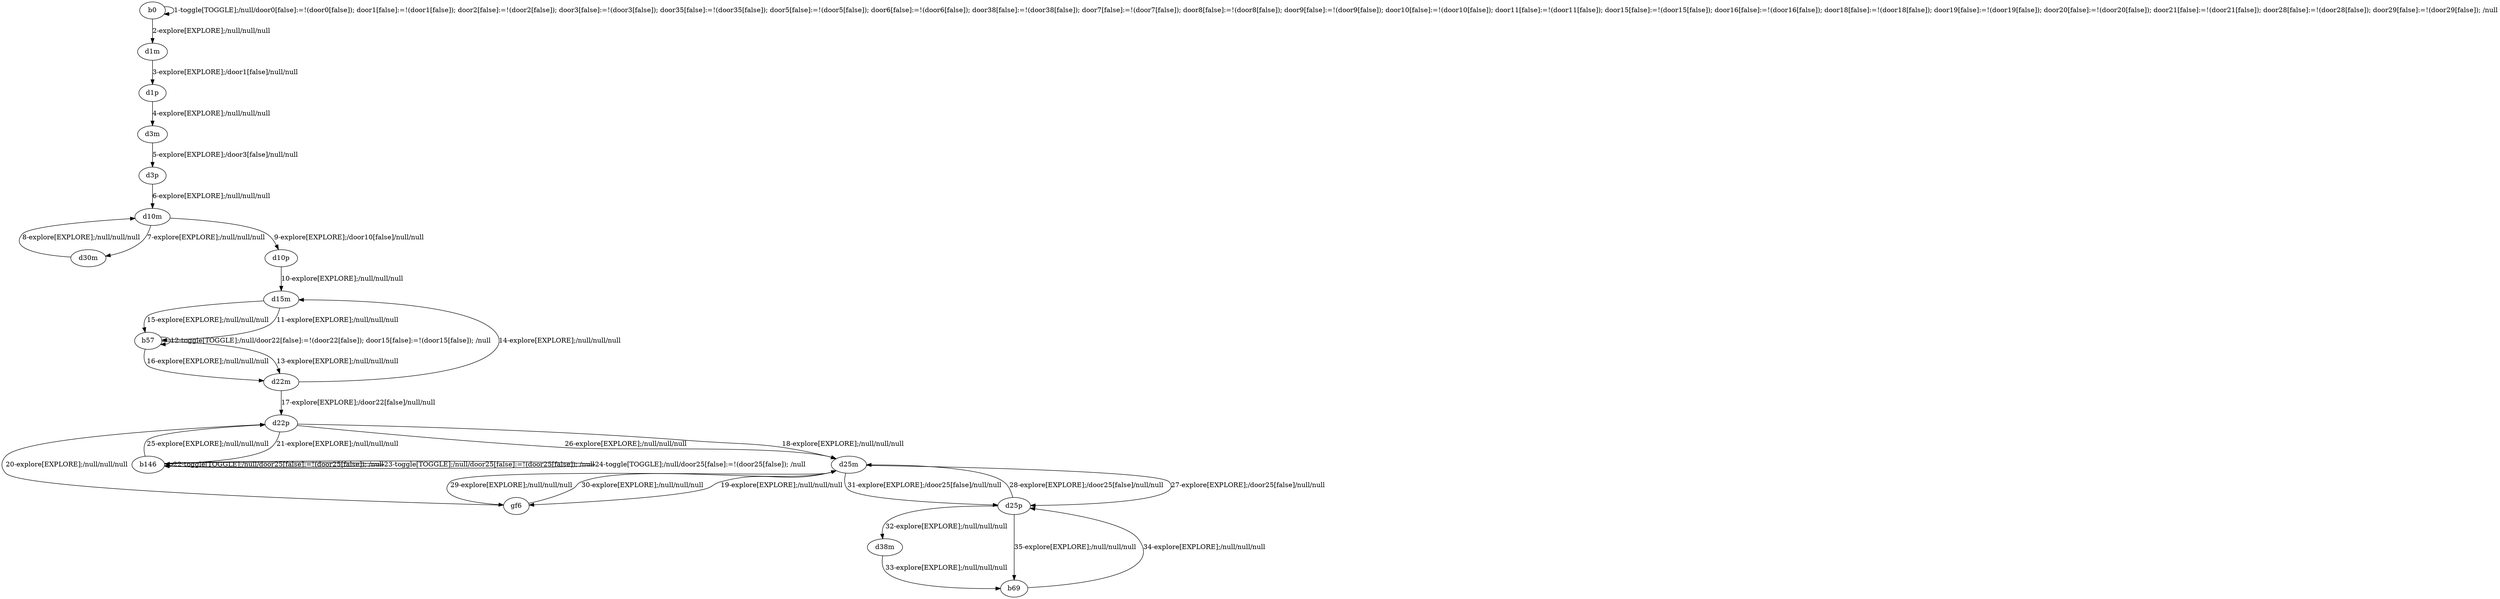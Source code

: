 # Total number of goals covered by this test: 1
# d25p --> b69

digraph g {
"b0" -> "b0" [label = "1-toggle[TOGGLE];/null/door0[false]:=!(door0[false]); door1[false]:=!(door1[false]); door2[false]:=!(door2[false]); door3[false]:=!(door3[false]); door35[false]:=!(door35[false]); door5[false]:=!(door5[false]); door6[false]:=!(door6[false]); door38[false]:=!(door38[false]); door7[false]:=!(door7[false]); door8[false]:=!(door8[false]); door9[false]:=!(door9[false]); door10[false]:=!(door10[false]); door11[false]:=!(door11[false]); door15[false]:=!(door15[false]); door16[false]:=!(door16[false]); door18[false]:=!(door18[false]); door19[false]:=!(door19[false]); door20[false]:=!(door20[false]); door21[false]:=!(door21[false]); door28[false]:=!(door28[false]); door29[false]:=!(door29[false]); /null"];
"b0" -> "d1m" [label = "2-explore[EXPLORE];/null/null/null"];
"d1m" -> "d1p" [label = "3-explore[EXPLORE];/door1[false]/null/null"];
"d1p" -> "d3m" [label = "4-explore[EXPLORE];/null/null/null"];
"d3m" -> "d3p" [label = "5-explore[EXPLORE];/door3[false]/null/null"];
"d3p" -> "d10m" [label = "6-explore[EXPLORE];/null/null/null"];
"d10m" -> "d30m" [label = "7-explore[EXPLORE];/null/null/null"];
"d30m" -> "d10m" [label = "8-explore[EXPLORE];/null/null/null"];
"d10m" -> "d10p" [label = "9-explore[EXPLORE];/door10[false]/null/null"];
"d10p" -> "d15m" [label = "10-explore[EXPLORE];/null/null/null"];
"d15m" -> "b57" [label = "11-explore[EXPLORE];/null/null/null"];
"b57" -> "b57" [label = "12-toggle[TOGGLE];/null/door22[false]:=!(door22[false]); door15[false]:=!(door15[false]); /null"];
"b57" -> "d22m" [label = "13-explore[EXPLORE];/null/null/null"];
"d22m" -> "d15m" [label = "14-explore[EXPLORE];/null/null/null"];
"d15m" -> "b57" [label = "15-explore[EXPLORE];/null/null/null"];
"b57" -> "d22m" [label = "16-explore[EXPLORE];/null/null/null"];
"d22m" -> "d22p" [label = "17-explore[EXPLORE];/door22[false]/null/null"];
"d22p" -> "d25m" [label = "18-explore[EXPLORE];/null/null/null"];
"d25m" -> "gf6" [label = "19-explore[EXPLORE];/null/null/null"];
"gf6" -> "d22p" [label = "20-explore[EXPLORE];/null/null/null"];
"d22p" -> "b146" [label = "21-explore[EXPLORE];/null/null/null"];
"b146" -> "b146" [label = "22-toggle[TOGGLE];/null/door25[false]:=!(door25[false]); /null"];
"b146" -> "b146" [label = "23-toggle[TOGGLE];/null/door25[false]:=!(door25[false]); /null"];
"b146" -> "b146" [label = "24-toggle[TOGGLE];/null/door25[false]:=!(door25[false]); /null"];
"b146" -> "d22p" [label = "25-explore[EXPLORE];/null/null/null"];
"d22p" -> "d25m" [label = "26-explore[EXPLORE];/null/null/null"];
"d25m" -> "d25p" [label = "27-explore[EXPLORE];/door25[false]/null/null"];
"d25p" -> "d25m" [label = "28-explore[EXPLORE];/door25[false]/null/null"];
"d25m" -> "gf6" [label = "29-explore[EXPLORE];/null/null/null"];
"gf6" -> "d25m" [label = "30-explore[EXPLORE];/null/null/null"];
"d25m" -> "d25p" [label = "31-explore[EXPLORE];/door25[false]/null/null"];
"d25p" -> "d38m" [label = "32-explore[EXPLORE];/null/null/null"];
"d38m" -> "b69" [label = "33-explore[EXPLORE];/null/null/null"];
"b69" -> "d25p" [label = "34-explore[EXPLORE];/null/null/null"];
"d25p" -> "b69" [label = "35-explore[EXPLORE];/null/null/null"];
}